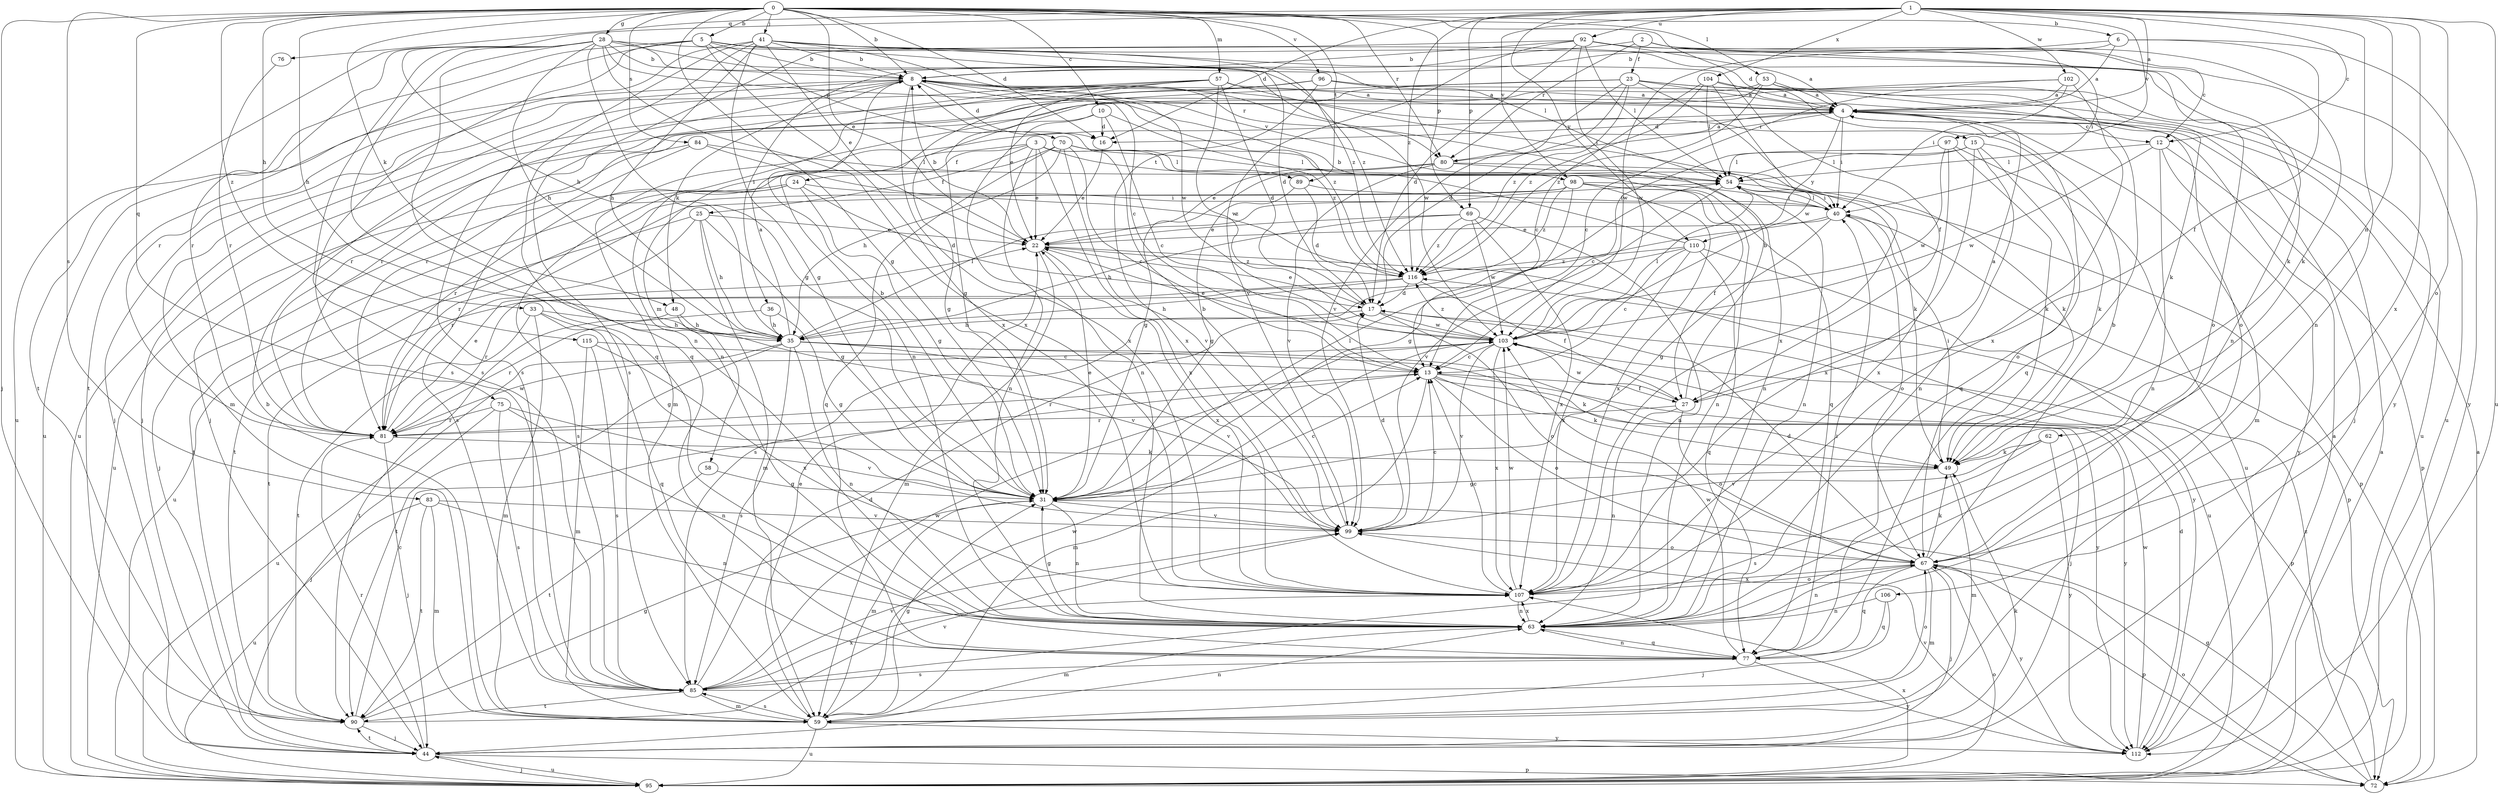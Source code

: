 strict digraph  {
0;
1;
2;
3;
4;
5;
6;
8;
10;
12;
13;
15;
16;
17;
22;
23;
24;
25;
27;
28;
31;
33;
35;
36;
40;
41;
44;
48;
49;
53;
54;
57;
58;
59;
62;
63;
67;
69;
70;
72;
75;
76;
77;
80;
81;
83;
84;
85;
89;
90;
92;
95;
96;
97;
98;
99;
102;
103;
104;
106;
107;
110;
112;
115;
116;
0 -> 5  [label=b];
0 -> 6  [label=b];
0 -> 8  [label=b];
0 -> 10  [label=c];
0 -> 15  [label=d];
0 -> 16  [label=d];
0 -> 22  [label=e];
0 -> 28  [label=g];
0 -> 31  [label=g];
0 -> 33  [label=h];
0 -> 35  [label=h];
0 -> 41  [label=j];
0 -> 44  [label=j];
0 -> 48  [label=k];
0 -> 53  [label=l];
0 -> 57  [label=m];
0 -> 69  [label=p];
0 -> 75  [label=q];
0 -> 80  [label=r];
0 -> 83  [label=s];
0 -> 84  [label=s];
0 -> 89  [label=t];
0 -> 96  [label=v];
0 -> 115  [label=z];
1 -> 4  [label=a];
1 -> 12  [label=c];
1 -> 16  [label=d];
1 -> 35  [label=h];
1 -> 62  [label=n];
1 -> 63  [label=n];
1 -> 67  [label=o];
1 -> 69  [label=p];
1 -> 76  [label=q];
1 -> 92  [label=u];
1 -> 95  [label=u];
1 -> 97  [label=v];
1 -> 98  [label=v];
1 -> 102  [label=w];
1 -> 104  [label=x];
1 -> 106  [label=x];
1 -> 110  [label=y];
1 -> 116  [label=z];
2 -> 12  [label=c];
2 -> 23  [label=f];
2 -> 36  [label=i];
2 -> 40  [label=i];
2 -> 80  [label=r];
2 -> 95  [label=u];
3 -> 22  [label=e];
3 -> 24  [label=f];
3 -> 25  [label=f];
3 -> 54  [label=l];
3 -> 58  [label=m];
3 -> 63  [label=n];
3 -> 77  [label=q];
3 -> 89  [label=t];
3 -> 107  [label=x];
4 -> 12  [label=c];
4 -> 16  [label=d];
4 -> 40  [label=i];
4 -> 59  [label=m];
4 -> 77  [label=q];
4 -> 80  [label=r];
4 -> 110  [label=y];
5 -> 8  [label=b];
5 -> 70  [label=p];
5 -> 85  [label=s];
5 -> 90  [label=t];
5 -> 95  [label=u];
5 -> 107  [label=x];
5 -> 112  [label=y];
5 -> 116  [label=z];
6 -> 4  [label=a];
6 -> 8  [label=b];
6 -> 27  [label=f];
6 -> 103  [label=w];
6 -> 112  [label=y];
8 -> 4  [label=a];
8 -> 16  [label=d];
8 -> 44  [label=j];
8 -> 48  [label=k];
8 -> 59  [label=m];
8 -> 80  [label=r];
8 -> 95  [label=u];
8 -> 98  [label=v];
8 -> 107  [label=x];
8 -> 116  [label=z];
10 -> 13  [label=c];
10 -> 16  [label=d];
10 -> 31  [label=g];
10 -> 63  [label=n];
10 -> 116  [label=z];
12 -> 54  [label=l];
12 -> 63  [label=n];
12 -> 72  [label=p];
12 -> 103  [label=w];
12 -> 112  [label=y];
13 -> 27  [label=f];
13 -> 44  [label=j];
13 -> 49  [label=k];
13 -> 59  [label=m];
13 -> 67  [label=o];
13 -> 81  [label=r];
13 -> 112  [label=y];
15 -> 13  [label=c];
15 -> 49  [label=k];
15 -> 54  [label=l];
15 -> 63  [label=n];
15 -> 67  [label=o];
15 -> 107  [label=x];
16 -> 22  [label=e];
17 -> 22  [label=e];
17 -> 35  [label=h];
17 -> 67  [label=o];
17 -> 103  [label=w];
22 -> 8  [label=b];
22 -> 59  [label=m];
22 -> 107  [label=x];
22 -> 112  [label=y];
22 -> 116  [label=z];
23 -> 4  [label=a];
23 -> 17  [label=d];
23 -> 31  [label=g];
23 -> 67  [label=o];
23 -> 81  [label=r];
23 -> 95  [label=u];
23 -> 99  [label=v];
23 -> 107  [label=x];
23 -> 116  [label=z];
24 -> 17  [label=d];
24 -> 31  [label=g];
24 -> 40  [label=i];
24 -> 44  [label=j];
24 -> 85  [label=s];
24 -> 90  [label=t];
25 -> 22  [label=e];
25 -> 31  [label=g];
25 -> 35  [label=h];
25 -> 59  [label=m];
25 -> 81  [label=r];
25 -> 95  [label=u];
27 -> 4  [label=a];
27 -> 8  [label=b];
27 -> 63  [label=n];
27 -> 67  [label=o];
27 -> 81  [label=r];
27 -> 103  [label=w];
28 -> 8  [label=b];
28 -> 13  [label=c];
28 -> 27  [label=f];
28 -> 31  [label=g];
28 -> 35  [label=h];
28 -> 54  [label=l];
28 -> 63  [label=n];
28 -> 77  [label=q];
28 -> 81  [label=r];
28 -> 85  [label=s];
28 -> 90  [label=t];
28 -> 103  [label=w];
28 -> 107  [label=x];
31 -> 8  [label=b];
31 -> 13  [label=c];
31 -> 22  [label=e];
31 -> 54  [label=l];
31 -> 59  [label=m];
31 -> 63  [label=n];
31 -> 99  [label=v];
33 -> 31  [label=g];
33 -> 35  [label=h];
33 -> 59  [label=m];
33 -> 77  [label=q];
33 -> 90  [label=t];
35 -> 4  [label=a];
35 -> 49  [label=k];
35 -> 54  [label=l];
35 -> 63  [label=n];
35 -> 85  [label=s];
35 -> 90  [label=t];
35 -> 95  [label=u];
35 -> 99  [label=v];
35 -> 112  [label=y];
36 -> 31  [label=g];
36 -> 35  [label=h];
36 -> 81  [label=r];
40 -> 22  [label=e];
40 -> 31  [label=g];
40 -> 54  [label=l];
40 -> 67  [label=o];
40 -> 72  [label=p];
40 -> 85  [label=s];
41 -> 8  [label=b];
41 -> 17  [label=d];
41 -> 22  [label=e];
41 -> 31  [label=g];
41 -> 35  [label=h];
41 -> 49  [label=k];
41 -> 77  [label=q];
41 -> 81  [label=r];
41 -> 85  [label=s];
41 -> 103  [label=w];
41 -> 116  [label=z];
44 -> 49  [label=k];
44 -> 72  [label=p];
44 -> 81  [label=r];
44 -> 90  [label=t];
44 -> 95  [label=u];
48 -> 35  [label=h];
48 -> 90  [label=t];
48 -> 99  [label=v];
49 -> 31  [label=g];
49 -> 40  [label=i];
49 -> 59  [label=m];
53 -> 4  [label=a];
53 -> 44  [label=j];
53 -> 59  [label=m];
53 -> 67  [label=o];
53 -> 77  [label=q];
53 -> 116  [label=z];
54 -> 40  [label=i];
54 -> 63  [label=n];
54 -> 72  [label=p];
54 -> 99  [label=v];
57 -> 4  [label=a];
57 -> 17  [label=d];
57 -> 22  [label=e];
57 -> 40  [label=i];
57 -> 44  [label=j];
57 -> 63  [label=n];
57 -> 81  [label=r];
57 -> 103  [label=w];
58 -> 31  [label=g];
58 -> 90  [label=t];
59 -> 8  [label=b];
59 -> 22  [label=e];
59 -> 31  [label=g];
59 -> 63  [label=n];
59 -> 85  [label=s];
59 -> 95  [label=u];
59 -> 103  [label=w];
59 -> 112  [label=y];
62 -> 49  [label=k];
62 -> 85  [label=s];
62 -> 99  [label=v];
62 -> 112  [label=y];
63 -> 31  [label=g];
63 -> 59  [label=m];
63 -> 77  [label=q];
63 -> 107  [label=x];
67 -> 8  [label=b];
67 -> 17  [label=d];
67 -> 44  [label=j];
67 -> 49  [label=k];
67 -> 59  [label=m];
67 -> 63  [label=n];
67 -> 72  [label=p];
67 -> 77  [label=q];
67 -> 107  [label=x];
67 -> 112  [label=y];
69 -> 22  [label=e];
69 -> 35  [label=h];
69 -> 63  [label=n];
69 -> 103  [label=w];
69 -> 107  [label=x];
69 -> 116  [label=z];
70 -> 13  [label=c];
70 -> 35  [label=h];
70 -> 49  [label=k];
70 -> 54  [label=l];
70 -> 77  [label=q];
70 -> 81  [label=r];
70 -> 99  [label=v];
72 -> 4  [label=a];
72 -> 31  [label=g];
72 -> 67  [label=o];
72 -> 116  [label=z];
75 -> 44  [label=j];
75 -> 63  [label=n];
75 -> 81  [label=r];
75 -> 85  [label=s];
75 -> 99  [label=v];
76 -> 81  [label=r];
77 -> 40  [label=i];
77 -> 63  [label=n];
77 -> 85  [label=s];
77 -> 103  [label=w];
77 -> 112  [label=y];
80 -> 4  [label=a];
80 -> 22  [label=e];
80 -> 31  [label=g];
80 -> 49  [label=k];
80 -> 63  [label=n];
80 -> 99  [label=v];
81 -> 22  [label=e];
81 -> 44  [label=j];
81 -> 49  [label=k];
81 -> 103  [label=w];
83 -> 59  [label=m];
83 -> 63  [label=n];
83 -> 90  [label=t];
83 -> 95  [label=u];
83 -> 99  [label=v];
84 -> 54  [label=l];
84 -> 85  [label=s];
84 -> 95  [label=u];
84 -> 116  [label=z];
85 -> 17  [label=d];
85 -> 59  [label=m];
85 -> 67  [label=o];
85 -> 90  [label=t];
85 -> 99  [label=v];
85 -> 103  [label=w];
85 -> 107  [label=x];
89 -> 17  [label=d];
89 -> 31  [label=g];
89 -> 40  [label=i];
90 -> 13  [label=c];
90 -> 31  [label=g];
90 -> 44  [label=j];
90 -> 99  [label=v];
92 -> 4  [label=a];
92 -> 8  [label=b];
92 -> 17  [label=d];
92 -> 49  [label=k];
92 -> 54  [label=l];
92 -> 63  [label=n];
92 -> 85  [label=s];
92 -> 99  [label=v];
92 -> 103  [label=w];
95 -> 4  [label=a];
95 -> 44  [label=j];
95 -> 67  [label=o];
95 -> 107  [label=x];
96 -> 4  [label=a];
96 -> 49  [label=k];
96 -> 63  [label=n];
96 -> 95  [label=u];
96 -> 107  [label=x];
97 -> 49  [label=k];
97 -> 54  [label=l];
97 -> 95  [label=u];
97 -> 103  [label=w];
97 -> 107  [label=x];
98 -> 27  [label=f];
98 -> 31  [label=g];
98 -> 40  [label=i];
98 -> 63  [label=n];
98 -> 81  [label=r];
98 -> 90  [label=t];
98 -> 107  [label=x];
98 -> 116  [label=z];
99 -> 8  [label=b];
99 -> 13  [label=c];
99 -> 17  [label=d];
99 -> 67  [label=o];
102 -> 4  [label=a];
102 -> 13  [label=c];
102 -> 40  [label=i];
102 -> 81  [label=r];
102 -> 107  [label=x];
103 -> 13  [label=c];
103 -> 22  [label=e];
103 -> 54  [label=l];
103 -> 72  [label=p];
103 -> 99  [label=v];
103 -> 107  [label=x];
103 -> 116  [label=z];
104 -> 4  [label=a];
104 -> 13  [label=c];
104 -> 44  [label=j];
104 -> 54  [label=l];
104 -> 103  [label=w];
104 -> 116  [label=z];
106 -> 44  [label=j];
106 -> 63  [label=n];
106 -> 77  [label=q];
107 -> 13  [label=c];
107 -> 63  [label=n];
107 -> 67  [label=o];
107 -> 103  [label=w];
110 -> 8  [label=b];
110 -> 13  [label=c];
110 -> 77  [label=q];
110 -> 90  [label=t];
110 -> 95  [label=u];
110 -> 107  [label=x];
110 -> 116  [label=z];
112 -> 4  [label=a];
112 -> 17  [label=d];
112 -> 99  [label=v];
112 -> 103  [label=w];
115 -> 13  [label=c];
115 -> 59  [label=m];
115 -> 85  [label=s];
115 -> 107  [label=x];
116 -> 17  [label=d];
116 -> 27  [label=f];
116 -> 35  [label=h];
116 -> 81  [label=r];
}
